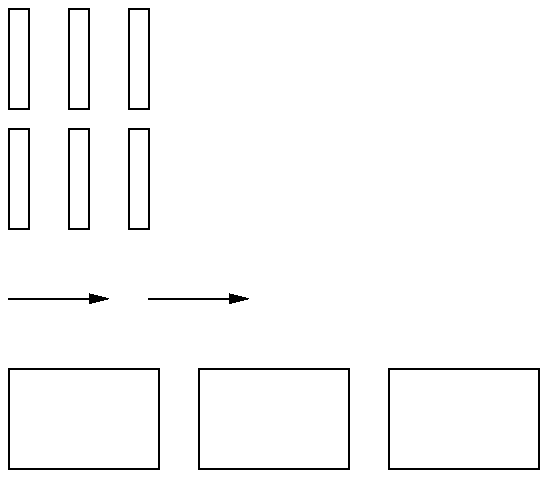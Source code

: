 .PS

boxwid = 0.1; boxth = 1; movewid = 0.2

box; move; box; move; box

move left 0.7; move down 0.6; right

box; move; box; move; box

move left 0.7; move down 0.6; right

arrowhead = 7; arrow; move; arrowhead = 2; arrow

move left 1.2; move down 0.6; right

reset boxht, boxwid

box; move; box; move; box

.PE
